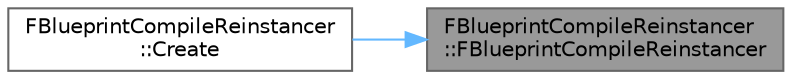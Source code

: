 digraph "FBlueprintCompileReinstancer::FBlueprintCompileReinstancer"
{
 // INTERACTIVE_SVG=YES
 // LATEX_PDF_SIZE
  bgcolor="transparent";
  edge [fontname=Helvetica,fontsize=10,labelfontname=Helvetica,labelfontsize=10];
  node [fontname=Helvetica,fontsize=10,shape=box,height=0.2,width=0.4];
  rankdir="RL";
  Node1 [id="Node000001",label="FBlueprintCompileReinstancer\l::FBlueprintCompileReinstancer",height=0.2,width=0.4,color="gray40", fillcolor="grey60", style="filled", fontcolor="black",tooltip="Default constructor, can only be used by derived classes."];
  Node1 -> Node2 [id="edge1_Node000001_Node000002",dir="back",color="steelblue1",style="solid",tooltip=" "];
  Node2 [id="Node000002",label="FBlueprintCompileReinstancer\l::Create",height=0.2,width=0.4,color="grey40", fillcolor="white", style="filled",URL="$db/dcf/classFBlueprintCompileReinstancer.html#ad25f0f63cd2f9be8d63048a9dc381b50",tooltip=" "];
}
